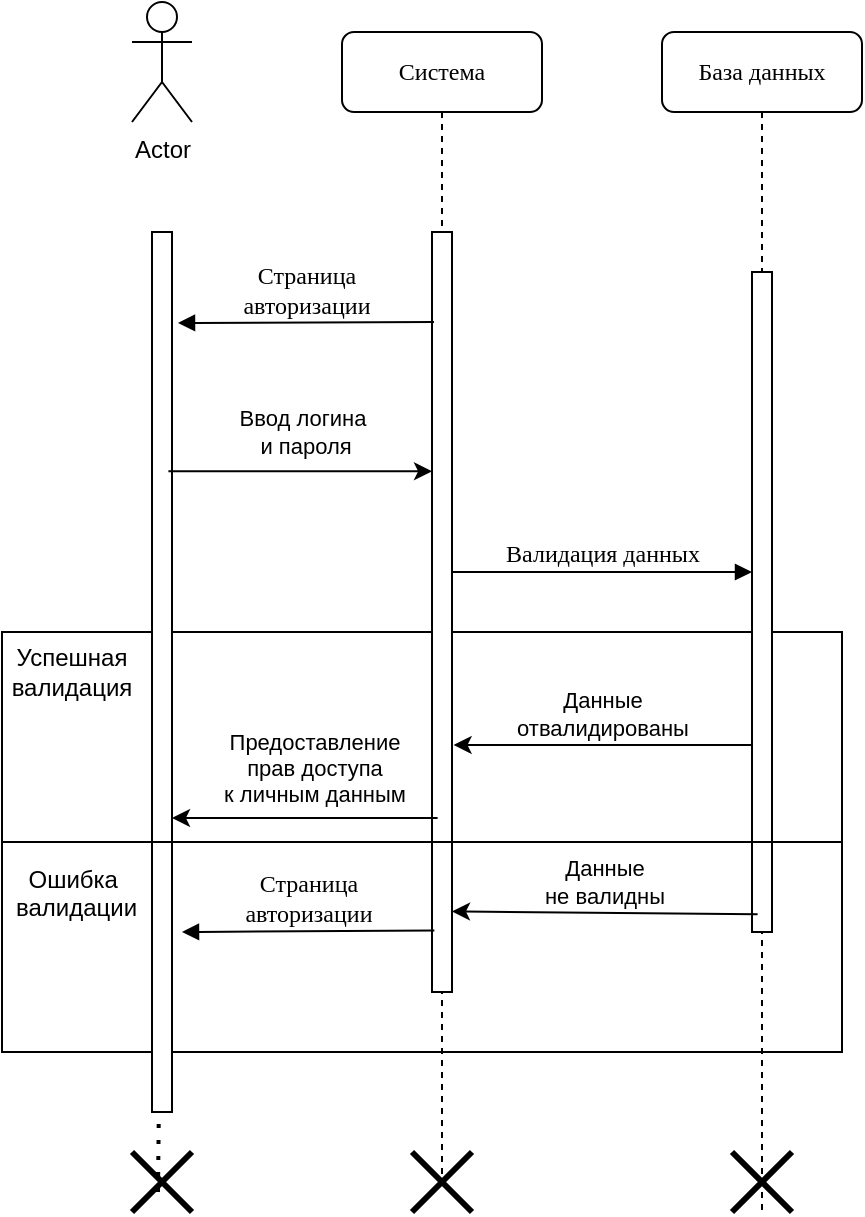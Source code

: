 <mxfile version="21.7.5" type="device">
  <diagram name="Page-1" id="13e1069c-82ec-6db2-03f1-153e76fe0fe0">
    <mxGraphModel dx="909" dy="575" grid="1" gridSize="10" guides="1" tooltips="1" connect="1" arrows="1" fold="1" page="1" pageScale="1" pageWidth="1100" pageHeight="850" background="none" math="0" shadow="0">
      <root>
        <mxCell id="0" />
        <mxCell id="1" parent="0" />
        <mxCell id="TzoxPDWC-vEPca3PCXGn-10" value="" style="rounded=0;whiteSpace=wrap;html=1;fillColor=none;fontStyle=1" vertex="1" parent="1">
          <mxGeometry x="70" y="380" width="420" height="210" as="geometry" />
        </mxCell>
        <mxCell id="7baba1c4bc27f4b0-2" value="Система" style="shape=umlLifeline;perimeter=lifelinePerimeter;whiteSpace=wrap;html=1;container=1;collapsible=0;recursiveResize=0;outlineConnect=0;rounded=1;shadow=0;comic=0;labelBackgroundColor=none;strokeWidth=1;fontFamily=Verdana;fontSize=12;align=center;" parent="1" vertex="1">
          <mxGeometry x="240" y="80" width="100" height="580" as="geometry" />
        </mxCell>
        <mxCell id="7baba1c4bc27f4b0-10" value="" style="html=1;points=[];perimeter=orthogonalPerimeter;rounded=0;shadow=0;comic=0;labelBackgroundColor=none;strokeWidth=1;fontFamily=Verdana;fontSize=12;align=center;" parent="7baba1c4bc27f4b0-2" vertex="1">
          <mxGeometry x="45" y="100" width="10" height="380" as="geometry" />
        </mxCell>
        <mxCell id="7baba1c4bc27f4b0-3" value="База данных" style="shape=umlLifeline;perimeter=lifelinePerimeter;whiteSpace=wrap;html=1;container=1;collapsible=0;recursiveResize=0;outlineConnect=0;rounded=1;shadow=0;comic=0;labelBackgroundColor=none;strokeWidth=1;fontFamily=Verdana;fontSize=12;align=center;" parent="1" vertex="1">
          <mxGeometry x="400" y="80" width="100" height="590" as="geometry" />
        </mxCell>
        <mxCell id="7baba1c4bc27f4b0-13" value="" style="html=1;points=[];perimeter=orthogonalPerimeter;rounded=0;shadow=0;comic=0;labelBackgroundColor=none;strokeWidth=1;fontFamily=Verdana;fontSize=12;align=center;" parent="7baba1c4bc27f4b0-3" vertex="1">
          <mxGeometry x="45" y="120" width="10" height="330" as="geometry" />
        </mxCell>
        <mxCell id="TzoxPDWC-vEPca3PCXGn-7" value="" style="shape=umlDestroy;whiteSpace=wrap;html=1;strokeWidth=3;targetShapes=umlLifeline;" vertex="1" parent="7baba1c4bc27f4b0-3">
          <mxGeometry x="35" y="560" width="30" height="30" as="geometry" />
        </mxCell>
        <mxCell id="7baba1c4bc27f4b0-11" value="Страница &lt;br&gt;авторизации" style="html=1;verticalAlign=bottom;endArrow=block;labelBackgroundColor=none;fontFamily=Verdana;fontSize=12;edgeStyle=elbowEdgeStyle;elbow=vertical;exitX=0.26;exitY=0.082;exitDx=0;exitDy=0;exitPerimeter=0;" parent="1" edge="1">
          <mxGeometry relative="1" as="geometry">
            <mxPoint x="286" y="225" as="sourcePoint" />
            <mxPoint x="158" y="226" as="targetPoint" />
          </mxGeometry>
        </mxCell>
        <mxCell id="7baba1c4bc27f4b0-14" value="Валидация данных" style="html=1;verticalAlign=bottom;endArrow=block;entryX=0;entryY=0;labelBackgroundColor=none;fontFamily=Verdana;fontSize=12;edgeStyle=elbowEdgeStyle;elbow=vertical;" parent="1" edge="1">
          <mxGeometry relative="1" as="geometry">
            <mxPoint x="295" y="350" as="sourcePoint" />
            <mxPoint x="445" y="350.0" as="targetPoint" />
          </mxGeometry>
        </mxCell>
        <mxCell id="TzoxPDWC-vEPca3PCXGn-1" value="Actor" style="shape=umlActor;verticalLabelPosition=bottom;verticalAlign=top;html=1;outlineConnect=0;" vertex="1" parent="1">
          <mxGeometry x="135" y="65" width="30" height="60" as="geometry" />
        </mxCell>
        <mxCell id="7baba1c4bc27f4b0-9" value="" style="html=1;points=[];perimeter=orthogonalPerimeter;rounded=0;shadow=0;comic=0;labelBackgroundColor=none;strokeWidth=1;fontFamily=Verdana;fontSize=12;align=center;" parent="1" vertex="1">
          <mxGeometry x="145" y="180" width="10" height="440" as="geometry" />
        </mxCell>
        <mxCell id="TzoxPDWC-vEPca3PCXGn-2" value="" style="endArrow=classic;html=1;rounded=0;exitX=0.82;exitY=0.272;exitDx=0;exitDy=0;exitPerimeter=0;" edge="1" parent="1" source="7baba1c4bc27f4b0-9" target="7baba1c4bc27f4b0-10">
          <mxGeometry width="50" height="50" relative="1" as="geometry">
            <mxPoint x="570" y="380" as="sourcePoint" />
            <mxPoint x="620" y="330" as="targetPoint" />
          </mxGeometry>
        </mxCell>
        <mxCell id="TzoxPDWC-vEPca3PCXGn-3" value="Ввод логина&lt;br&gt;&amp;nbsp;и пароля" style="edgeLabel;html=1;align=center;verticalAlign=middle;resizable=0;points=[];" vertex="1" connectable="0" parent="TzoxPDWC-vEPca3PCXGn-2">
          <mxGeometry x="0.105" y="-2" relative="1" as="geometry">
            <mxPoint x="-6" y="-22" as="offset" />
          </mxGeometry>
        </mxCell>
        <mxCell id="TzoxPDWC-vEPca3PCXGn-4" value="" style="endArrow=none;dashed=1;html=1;dashPattern=1 3;strokeWidth=2;rounded=0;entryX=0.34;entryY=1.001;entryDx=0;entryDy=0;entryPerimeter=0;" edge="1" parent="1" target="7baba1c4bc27f4b0-9">
          <mxGeometry width="50" height="50" relative="1" as="geometry">
            <mxPoint x="148" y="660" as="sourcePoint" />
            <mxPoint x="220" y="600" as="targetPoint" />
          </mxGeometry>
        </mxCell>
        <mxCell id="TzoxPDWC-vEPca3PCXGn-5" value="" style="shape=umlDestroy;whiteSpace=wrap;html=1;strokeWidth=3;targetShapes=umlLifeline;" vertex="1" parent="1">
          <mxGeometry x="135" y="640" width="30" height="30" as="geometry" />
        </mxCell>
        <mxCell id="TzoxPDWC-vEPca3PCXGn-6" value="" style="shape=umlDestroy;whiteSpace=wrap;html=1;strokeWidth=3;targetShapes=umlLifeline;" vertex="1" parent="1">
          <mxGeometry x="275" y="640" width="30" height="30" as="geometry" />
        </mxCell>
        <mxCell id="TzoxPDWC-vEPca3PCXGn-11" value="" style="endArrow=none;html=1;rounded=0;exitX=0;exitY=0.5;exitDx=0;exitDy=0;entryX=1;entryY=0.5;entryDx=0;entryDy=0;" edge="1" parent="1" source="TzoxPDWC-vEPca3PCXGn-10" target="TzoxPDWC-vEPca3PCXGn-10">
          <mxGeometry width="50" height="50" relative="1" as="geometry">
            <mxPoint x="450" y="430" as="sourcePoint" />
            <mxPoint x="500" y="380" as="targetPoint" />
          </mxGeometry>
        </mxCell>
        <mxCell id="TzoxPDWC-vEPca3PCXGn-12" value="Успешная валидация" style="text;html=1;strokeColor=none;fillColor=none;align=center;verticalAlign=middle;whiteSpace=wrap;rounded=0;" vertex="1" parent="1">
          <mxGeometry x="70" y="380" width="70" height="40" as="geometry" />
        </mxCell>
        <mxCell id="TzoxPDWC-vEPca3PCXGn-14" value="&lt;div style=&quot;text-align: center;&quot;&gt;Ошибка&amp;nbsp;&lt;/div&gt;&lt;div style=&quot;text-align: center;&quot;&gt;валидации&lt;/div&gt;" style="text;whiteSpace=wrap;html=1;" vertex="1" parent="1">
          <mxGeometry x="75" y="490" width="65" height="40" as="geometry" />
        </mxCell>
        <mxCell id="TzoxPDWC-vEPca3PCXGn-18" value="" style="endArrow=classic;html=1;rounded=0;entryX=1.08;entryY=0.675;entryDx=0;entryDy=0;entryPerimeter=0;" edge="1" parent="1" source="7baba1c4bc27f4b0-13" target="7baba1c4bc27f4b0-10">
          <mxGeometry width="50" height="50" relative="1" as="geometry">
            <mxPoint x="450" y="530" as="sourcePoint" />
            <mxPoint x="500" y="480" as="targetPoint" />
          </mxGeometry>
        </mxCell>
        <mxCell id="TzoxPDWC-vEPca3PCXGn-19" value="Данные &lt;br&gt;отвалидированы" style="edgeLabel;html=1;align=center;verticalAlign=middle;resizable=0;points=[];" vertex="1" connectable="0" parent="TzoxPDWC-vEPca3PCXGn-18">
          <mxGeometry x="0.129" y="-4" relative="1" as="geometry">
            <mxPoint x="9" y="-12" as="offset" />
          </mxGeometry>
        </mxCell>
        <mxCell id="TzoxPDWC-vEPca3PCXGn-20" value="" style="endArrow=classic;html=1;rounded=0;exitX=0.28;exitY=0.771;exitDx=0;exitDy=0;exitPerimeter=0;" edge="1" parent="1" source="7baba1c4bc27f4b0-10" target="7baba1c4bc27f4b0-9">
          <mxGeometry width="50" height="50" relative="1" as="geometry">
            <mxPoint x="280" y="450" as="sourcePoint" />
            <mxPoint x="155" y="455" as="targetPoint" />
          </mxGeometry>
        </mxCell>
        <mxCell id="TzoxPDWC-vEPca3PCXGn-21" value="Предоставление &lt;br&gt;прав доступа &lt;br&gt;к личным данным" style="edgeLabel;html=1;align=center;verticalAlign=middle;resizable=0;points=[];" vertex="1" connectable="0" parent="TzoxPDWC-vEPca3PCXGn-20">
          <mxGeometry x="0.129" y="-4" relative="1" as="geometry">
            <mxPoint x="13" y="-21" as="offset" />
          </mxGeometry>
        </mxCell>
        <mxCell id="TzoxPDWC-vEPca3PCXGn-22" value="" style="endArrow=classic;html=1;rounded=0;entryX=1;entryY=0.894;entryDx=0;entryDy=0;entryPerimeter=0;exitX=0.28;exitY=0.973;exitDx=0;exitDy=0;exitPerimeter=0;" edge="1" parent="1" source="7baba1c4bc27f4b0-13" target="7baba1c4bc27f4b0-10">
          <mxGeometry width="50" height="50" relative="1" as="geometry">
            <mxPoint x="449" y="520" as="sourcePoint" />
            <mxPoint x="300" y="520" as="targetPoint" />
          </mxGeometry>
        </mxCell>
        <mxCell id="TzoxPDWC-vEPca3PCXGn-23" value="Данные &lt;br&gt;не валидны" style="edgeLabel;html=1;align=center;verticalAlign=middle;resizable=0;points=[];" vertex="1" connectable="0" parent="TzoxPDWC-vEPca3PCXGn-22">
          <mxGeometry x="0.129" y="-4" relative="1" as="geometry">
            <mxPoint x="9" y="-12" as="offset" />
          </mxGeometry>
        </mxCell>
        <mxCell id="TzoxPDWC-vEPca3PCXGn-25" value="Страница &lt;br&gt;авторизации" style="html=1;verticalAlign=bottom;endArrow=block;labelBackgroundColor=none;fontFamily=Verdana;fontSize=12;edgeStyle=elbowEdgeStyle;elbow=vertical;exitX=0.12;exitY=0.919;exitDx=0;exitDy=0;exitPerimeter=0;" edge="1" parent="1" source="7baba1c4bc27f4b0-10">
          <mxGeometry relative="1" as="geometry">
            <mxPoint x="270" y="530" as="sourcePoint" />
            <mxPoint x="160" y="530" as="targetPoint" />
            <Array as="points">
              <mxPoint x="220" y="530" />
            </Array>
          </mxGeometry>
        </mxCell>
      </root>
    </mxGraphModel>
  </diagram>
</mxfile>
